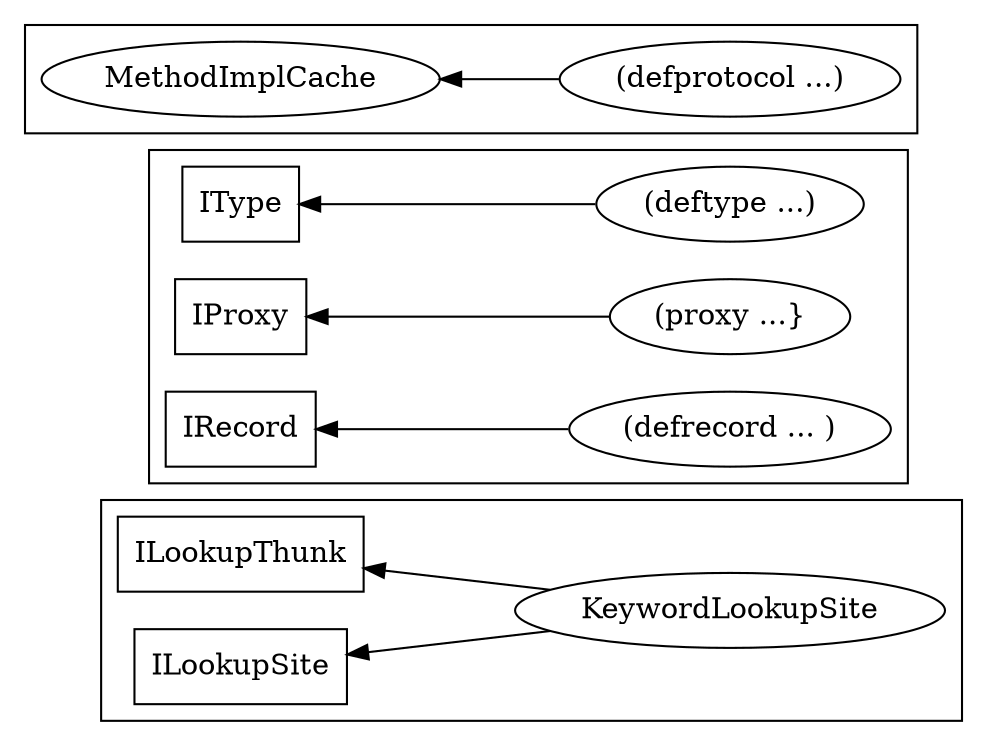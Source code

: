 strict digraph G {

rankdir = RL;

subgraph clusterlookup {

	node [shape=box];
	
	ILookupSite;
	ILookupThunk;

	node [shape=ellipse];

	KeywordLookupSite -> {  ILookupSite, ILookupThunk };
	}

subgraph clustertypes {

	node [shape=box];	 

	IType;
	IProxy;
	IRecord;
	
	node [shape=ellipse];

	"(deftype ...)" -> IType;
	"(proxy ...}" -> IProxy;
	"(defrecord ... )" -> IRecord;
	}
	
subgraph clusterprotocol {
	
	node [shape=ellipse];

	MethodImplCache;
	
	"(defprotocol ...)" -> MethodImplCache
	}
}
	 